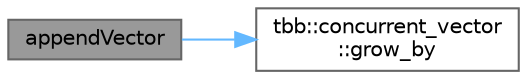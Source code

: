 digraph "appendVector"
{
 // LATEX_PDF_SIZE
  bgcolor="transparent";
  edge [fontname=Helvetica,fontsize=10,labelfontname=Helvetica,labelfontsize=10];
  node [fontname=Helvetica,fontsize=10,shape=box,height=0.2,width=0.4];
  rankdir="LR";
  Node1 [id="Node000001",label="appendVector",height=0.2,width=0.4,color="gray40", fillcolor="grey60", style="filled", fontcolor="black",tooltip=" "];
  Node1 -> Node2 [id="edge2_Node000001_Node000002",color="steelblue1",style="solid",tooltip=" "];
  Node2 [id="Node000002",label="tbb::concurrent_vector\l::grow_by",height=0.2,width=0.4,color="grey40", fillcolor="white", style="filled",URL="$classtbb_1_1concurrent__vector.html#af0b44ba95fafde1b92148a2ef4a5568d",tooltip="Grow by \"delta\" elements."];
}
